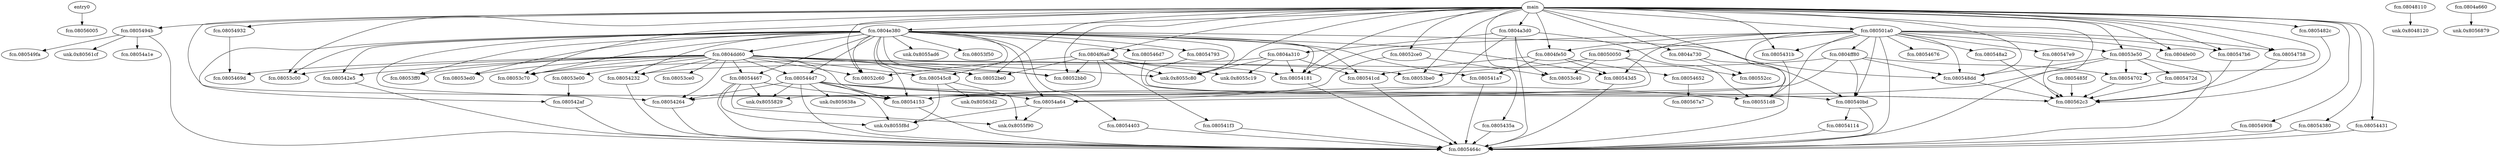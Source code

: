 digraph code {
  "0x08048164" [label="entry0"];
  "0x08048164" -> "0x08056005";
  "0x08056005" [label="fcn.08056005"];
  "0x0804f770" [label="main"];
  "0x0804f770" -> "0x08054932";
  "0x08054932" [label="fcn.08054932"];
  "0x0804f770" -> "0x08054908";
  "0x08054908" [label="fcn.08054908"];
  "0x0804f770" -> "0x08054380";
  "0x08054380" [label="fcn.08054380"];
  "0x0804f770" -> "0x0805494b";
  "0x0805494b" [label="fcn.0805494b"];
  "0x0804f770" -> "0x08053e50";
  "0x08053e50" [label="fcn.08053e50"];
  "0x0804f770" -> "0x08052ce0";
  "0x08052ce0" [label="fcn.08052ce0"];
  "0x0804f770" -> "0x0804fe50";
  "0x0804fe50" [label="fcn.0804fe50"];
  "0x0804f770" -> "0x08053c70";
  "0x08053c70" [label="fcn.08053c70"];
  "0x0804f770" -> "0x08052c60";
  "0x08052c60" [label="fcn.08052c60"];
  "0x0804f770" -> "0x08052bb0";
  "0x08052bb0" [label="fcn.08052bb0"];
  "0x0804f770" -> "0x08054431";
  "0x08054431" [label="fcn.08054431"];
  "0x0804f770" -> "0x08052be0";
  "0x08052be0" [label="fcn.08052be0"];
  "0x0804f770" -> "0x0804a730";
  "0x0804a730" [label="fcn.0804a730"];
  "0x0804f770" -> "0x0804e380";
  "0x0804e380" [label="fcn.0804e380"];
  "0x0804f770" -> "0x0804f6a0";
  "0x0804f6a0" [label="fcn.0804f6a0"];
  "0x0804f770" -> "0x08054181";
  "0x08054181" [label="fcn.08054181"];
  "0x0804f770" -> "0x08053be0";
  "0x08053be0" [label="fcn.08053be0"];
  "0x0804f770" -> "0x08053c00";
  "0x08053c00" [label="fcn.08053c00"];
  "0x0804f770" -> "0x0805435a";
  "0x0805435a" [label="fcn.0805435a"];
  "0x0804f770" -> "0x08054153";
  "0x08054153" [label="fcn.08054153"];
  "0x0804f770" -> "0x080501a0";
  "0x080501a0" [label="fcn.080501a0"];
  "0x0804f770" -> "0x0805431b";
  "0x0805431b" [label="fcn.0805431b"];
  "0x0804f770" -> "0x08055c80";
  "0x08055c80" [label="unk.0x8055c80"];
  "0x0804f770" -> "0x0805464c";
  "0x0805464c" [label="fcn.0805464c"];
  "0x0804f770" -> "0x080547b6";
  "0x080547b6" [label="fcn.080547b6"];
  "0x0804f770" -> "0x080548dd";
  "0x080548dd" [label="fcn.080548dd"];
  "0x0804f770" -> "0x080540bd";
  "0x080540bd" [label="fcn.080540bd"];
  "0x0804f770" -> "0x08054702";
  "0x08054702" [label="fcn.08054702"];
  "0x0804f770" -> "0x08054758";
  "0x08054758" [label="fcn.08054758"];
  "0x0804f770" -> "0x0804fe00";
  "0x0804fe00" [label="fcn.0804fe00"];
  "0x0804f770" -> "0x0805482c";
  "0x0805482c" [label="fcn.0805482c"];
  "0x0804f770" -> "0x0804a3d0";
  "0x0804a3d0" [label="fcn.0804a3d0"];
  "0x08048110" [label="fcn.08048110"];
  "0x08048110" -> "0x08048120";
  "0x08048120" [label="unk.0x8048120"];
  "0x080543d5" [label="fcn.080543d5"];
  "0x080543d5" -> "0x0805464c";
  "0x0805464c" [label="fcn.0805464c"];
  "0x08054153" [label="fcn.08054153"];
  "0x08054153" -> "0x0805464c";
  "0x0805464c" [label="fcn.0805464c"];
  "0x080548dd" [label="fcn.080548dd"];
  "0x080548dd" -> "0x080562c3";
  "0x080562c3" [label="fcn.080562c3"];
  "0x080540bd" [label="fcn.080540bd"];
  "0x080540bd" -> "0x08054114";
  "0x08054114" [label="fcn.08054114"];
  "0x080540bd" -> "0x0805464c";
  "0x0805464c" [label="fcn.0805464c"];
  "0x080548a2" [label="fcn.080548a2"];
  "0x080548a2" -> "0x080562c3";
  "0x080562c3" [label="fcn.080562c3"];
  "0x08054702" [label="fcn.08054702"];
  "0x08054702" -> "0x080562c3";
  "0x080562c3" [label="fcn.080562c3"];
  "0x0805482c" [label="fcn.0805482c"];
  "0x0805482c" -> "0x080562c3";
  "0x080562c3" [label="fcn.080562c3"];
  "0x0805431b" [label="fcn.0805431b"];
  "0x0805431b" -> "0x0805464c";
  "0x0805464c" [label="fcn.0805464c"];
  "0x08054758" [label="fcn.08054758"];
  "0x08054758" -> "0x080562c3";
  "0x080562c3" [label="fcn.080562c3"];
  "0x080547b6" [label="fcn.080547b6"];
  "0x080547b6" -> "0x080562c3";
  "0x080562c3" [label="fcn.080562c3"];
  "0x08054181" [label="fcn.08054181"];
  "0x08054181" -> "0x0805464c";
  "0x0805464c" [label="fcn.0805464c"];
  "0x080541cd" [label="fcn.080541cd"];
  "0x080541cd" -> "0x0805464c";
  "0x0805464c" [label="fcn.0805464c"];
  "0x08054232" [label="fcn.08054232"];
  "0x08054232" -> "0x0805464c";
  "0x0805464c" [label="fcn.0805464c"];
  "0x0804a310" [label="fcn.0804a310"];
  "0x0804a310" -> "0x08054181";
  "0x08054181" [label="fcn.08054181"];
  "0x0804a310" -> "0x08055c80";
  "0x08055c80" [label="unk.0x8055c80"];
  "0x0804a310" -> "0x080541cd";
  "0x080541cd" [label="fcn.080541cd"];
  "0x0804a310" -> "0x08054232";
  "0x08054232" [label="fcn.08054232"];
  "0x0804a310" -> "0x08055c19";
  "0x08055c19" [label="unk.0x8055c19"];
  "0x0804a660" [label="fcn.0804a660"];
  "0x0804a660" -> "0x08056879";
  "0x08056879" [label="unk.0x8056879"];
  "0x0805485f" [label="fcn.0805485f"];
  "0x0805485f" -> "0x080562c3";
  "0x080562c3" [label="fcn.080562c3"];
  "0x080546d7" [label="fcn.080546d7"];
  "0x080546d7" -> "0x080562c3";
  "0x080562c3" [label="fcn.080562c3"];
  "0x08054264" [label="fcn.08054264"];
  "0x08054264" -> "0x0805464c";
  "0x0805464c" [label="fcn.0805464c"];
  "0x08053e00" [label="fcn.08053e00"];
  "0x08053e00" -> "0x080542af";
  "0x080542af" [label="fcn.080542af"];
  "0x080544d7" [label="fcn.080544d7"];
  "0x080544d7" -> "0x08054264";
  "0x08054264" [label="fcn.08054264"];
  "0x080544d7" -> "0x0805638a";
  "0x0805638a" [label="unk.0x805638a"];
  "0x080544d7" -> "0x080540bd";
  "0x080540bd" [label="fcn.080540bd"];
  "0x080544d7" -> "0x0805464c";
  "0x0805464c" [label="fcn.0805464c"];
  "0x080544d7" -> "0x08054153";
  "0x08054153" [label="fcn.08054153"];
  "0x080544d7" -> "0x08054a64";
  "0x08054a64" [label="fcn.08054a64"];
  "0x080544d7" -> "0x080551d8";
  "0x080551d8" [label="fcn.080551d8"];
  "0x080544d7" -> "0x08055829";
  "0x08055829" [label="unk.0x8055829"];
  "0x080544d7" -> "0x08055f8d";
  "0x08055f8d" [label="unk.0x8055f8d"];
  "0x080545c8" [label="fcn.080545c8"];
  "0x080545c8" -> "0x08055f90";
  "0x08055f90" [label="unk.0x8055f90"];
  "0x080545c8" -> "0x08055f8d";
  "0x08055f8d" [label="unk.0x8055f8d"];
  "0x080545c8" -> "0x080563d2";
  "0x080563d2" [label="unk.0x80563d2"];
  "0x080542e5" [label="fcn.080542e5"];
  "0x080542e5" -> "0x0805464c";
  "0x0805464c" [label="fcn.0805464c"];
  "0x08054467" [label="fcn.08054467"];
  "0x08054467" -> "0x0805464c";
  "0x0805464c" [label="fcn.0805464c"];
  "0x08054467" -> "0x08055f90";
  "0x08055f90" [label="unk.0x8055f90"];
  "0x08054467" -> "0x08055f8d";
  "0x08055f8d" [label="unk.0x8055f8d"];
  "0x08054467" -> "0x08055829";
  "0x08055829" [label="unk.0x8055829"];
  "0x08054467" -> "0x08054153";
  "0x08054153" [label="fcn.08054153"];
  "0x0804dd60" [label="fcn.0804dd60"];
  "0x0804dd60" -> "0x0805469d";
  "0x0805469d" [label="fcn.0805469d"];
  "0x0804dd60" -> "0x08053ff0";
  "0x08053ff0" [label="fcn.08053ff0"];
  "0x0804dd60" -> "0x08053be0";
  "0x08053be0" [label="fcn.08053be0"];
  "0x0804dd60" -> "0x08052c60";
  "0x08052c60" [label="fcn.08052c60"];
  "0x0804dd60" -> "0x08054264";
  "0x08054264" [label="fcn.08054264"];
  "0x0804dd60" -> "0x08053e00";
  "0x08053e00" [label="fcn.08053e00"];
  "0x0804dd60" -> "0x08053ed0";
  "0x08053ed0" [label="fcn.08053ed0"];
  "0x0804dd60" -> "0x08053c00";
  "0x08053c00" [label="fcn.08053c00"];
  "0x0804dd60" -> "0x08054153";
  "0x08054153" [label="fcn.08054153"];
  "0x0804dd60" -> "0x08052bb0";
  "0x08052bb0" [label="fcn.08052bb0"];
  "0x0804dd60" -> "0x080544d7";
  "0x080544d7" [label="fcn.080544d7"];
  "0x0804dd60" -> "0x080545c8";
  "0x080545c8" [label="fcn.080545c8"];
  "0x0804dd60" -> "0x080542e5";
  "0x080542e5" [label="fcn.080542e5"];
  "0x0804dd60" -> "0x08053c70";
  "0x08053c70" [label="fcn.08053c70"];
  "0x0804dd60" -> "0x08053ce0";
  "0x08053ce0" [label="fcn.08053ce0"];
  "0x0804dd60" -> "0x08054232";
  "0x08054232" [label="fcn.08054232"];
  "0x0804dd60" -> "0x08052be0";
  "0x08052be0" [label="fcn.08052be0"];
  "0x0804dd60" -> "0x08054467";
  "0x08054467" [label="fcn.08054467"];
  "0x0804dd60" -> "0x08055c80";
  "0x08055c80" [label="unk.0x8055c80"];
  "0x08054793" [label="fcn.08054793"];
  "0x08054793" -> "0x080562c3";
  "0x080562c3" [label="fcn.080562c3"];
  "0x08054a64" [label="fcn.08054a64"];
  "0x08054a64" -> "0x08055f90";
  "0x08055f90" [label="unk.0x8055f90"];
  "0x08054a64" -> "0x08055f8d";
  "0x08055f8d" [label="unk.0x8055f8d"];
  "0x080541a7" [label="fcn.080541a7"];
  "0x080541a7" -> "0x0805464c";
  "0x0805464c" [label="fcn.0805464c"];
  "0x08054403" [label="fcn.08054403"];
  "0x08054403" -> "0x0805464c";
  "0x0805464c" [label="fcn.0805464c"];
  "0x080542af" [label="fcn.080542af"];
  "0x080542af" -> "0x0805464c";
  "0x0805464c" [label="fcn.0805464c"];
  "0x080541f3" [label="fcn.080541f3"];
  "0x080541f3" -> "0x0805464c";
  "0x0805464c" [label="fcn.0805464c"];
  "0x08054932" [label="fcn.08054932"];
  "0x08054932" -> "0x0805469d";
  "0x0805469d" [label="fcn.0805469d"];
  "0x08054908" [label="fcn.08054908"];
  "0x08054908" -> "0x0805464c";
  "0x0805464c" [label="fcn.0805464c"];
  "0x08054380" [label="fcn.08054380"];
  "0x08054380" -> "0x0805464c";
  "0x0805464c" [label="fcn.0805464c"];
  "0x0805494b" [label="fcn.0805494b"];
  "0x0805494b" -> "0x0805464c";
  "0x0805464c" [label="fcn.0805464c"];
  "0x0805494b" -> "0x08054a1e";
  "0x08054a1e" [label="fcn.08054a1e"];
  "0x0805494b" -> "0x080549fa";
  "0x080549fa" [label="fcn.080549fa"];
  "0x0805494b" -> "0x080561cf";
  "0x080561cf" [label="unk.0x80561cf"];
  "0x08053e50" [label="fcn.08053e50"];
  "0x08053e50" -> "0x0805464c";
  "0x0805464c" [label="fcn.0805464c"];
  "0x08053e50" -> "0x080548dd";
  "0x080548dd" [label="fcn.080548dd"];
  "0x08053e50" -> "0x08054702";
  "0x08054702" [label="fcn.08054702"];
  "0x08053e50" -> "0x0805472d";
  "0x0805472d" [label="fcn.0805472d"];
  "0x08053e50" -> "0x08054153";
  "0x08054153" [label="fcn.08054153"];
  "0x0805472d" [label="fcn.0805472d"];
  "0x0805472d" -> "0x080562c3";
  "0x080562c3" [label="fcn.080562c3"];
  "0x08052ce0" [label="fcn.08052ce0"];
  "0x08052ce0" -> "0x08054a64";
  "0x08054a64" [label="fcn.08054a64"];
  "0x08052ce0" -> "0x08053c40";
  "0x08053c40" [label="fcn.08053c40"];
  "0x0804fe50" [label="fcn.0804fe50"];
  "0x0804fe50" -> "0x080543d5";
  "0x080543d5" [label="fcn.080543d5"];
  "0x0804fe50" -> "0x080541a7";
  "0x080541a7" [label="fcn.080541a7"];
  "0x0804fe50" -> "0x080541cd";
  "0x080541cd" [label="fcn.080541cd"];
  "0x0804fe50" -> "0x08054652";
  "0x08054652" [label="fcn.08054652"];
  "0x08054652" [label="fcn.08054652"];
  "0x08054652" -> "0x080567a7";
  "0x080567a7" [label="fcn.080567a7"];
  "0x08054431" [label="fcn.08054431"];
  "0x08054431" -> "0x0805464c";
  "0x0805464c" [label="fcn.0805464c"];
  "0x0804a730" [label="fcn.0804a730"];
  "0x0804a730" -> "0x080551d8";
  "0x080551d8" [label="fcn.080551d8"];
  "0x0804a730" -> "0x080552cc";
  "0x080552cc" [label="fcn.080552cc"];
  "0x0804e380" [label="fcn.0804e380"];
  "0x0804e380" -> "0x080543d5";
  "0x080543d5" [label="fcn.080543d5"];
  "0x0804e380" -> "0x08054181";
  "0x08054181" [label="fcn.08054181"];
  "0x0804e380" -> "0x0804dd60";
  "0x0804dd60" [label="fcn.0804dd60"];
  "0x0804e380" -> "0x080548dd";
  "0x080548dd" [label="fcn.080548dd"];
  "0x0804e380" -> "0x080546d7";
  "0x080546d7" [label="fcn.080546d7"];
  "0x0804e380" -> "0x08054793";
  "0x08054793" [label="fcn.08054793"];
  "0x0804e380" -> "0x08055c80";
  "0x08055c80" [label="unk.0x8055c80"];
  "0x0804e380" -> "0x08054a64";
  "0x08054a64" [label="fcn.08054a64"];
  "0x0804e380" -> "0x08052c60";
  "0x08052c60" [label="fcn.08052c60"];
  "0x0804e380" -> "0x08052bb0";
  "0x08052bb0" [label="fcn.08052bb0"];
  "0x0804e380" -> "0x08053c00";
  "0x08053c00" [label="fcn.08053c00"];
  "0x0804e380" -> "0x080541a7";
  "0x080541a7" [label="fcn.080541a7"];
  "0x0804e380" -> "0x08053ff0";
  "0x08053ff0" [label="fcn.08053ff0"];
  "0x0804e380" -> "0x08054264";
  "0x08054264" [label="fcn.08054264"];
  "0x0804e380" -> "0x08054153";
  "0x08054153" [label="fcn.08054153"];
  "0x0804e380" -> "0x08052be0";
  "0x08052be0" [label="fcn.08052be0"];
  "0x0804e380" -> "0x080542e5";
  "0x080542e5" [label="fcn.080542e5"];
  "0x0804e380" -> "0x08053c70";
  "0x08053c70" [label="fcn.08053c70"];
  "0x0804e380" -> "0x080544d7";
  "0x080544d7" [label="fcn.080544d7"];
  "0x0804e380" -> "0x080545c8";
  "0x080545c8" [label="fcn.080545c8"];
  "0x0804e380" -> "0x08055ad6";
  "0x08055ad6" [label="unk.0x8055ad6"];
  "0x0804e380" -> "0x08053ed0";
  "0x08053ed0" [label="fcn.08053ed0"];
  "0x0804e380" -> "0x08054403";
  "0x08054403" [label="fcn.08054403"];
  "0x0804e380" -> "0x08054232";
  "0x08054232" [label="fcn.08054232"];
  "0x0804e380" -> "0x080541cd";
  "0x080541cd" [label="fcn.080541cd"];
  "0x0804e380" -> "0x08053f50";
  "0x08053f50" [label="fcn.08053f50"];
  "0x0804e380" -> "0x08054467";
  "0x08054467" [label="fcn.08054467"];
  "0x0804e380" -> "0x080542af";
  "0x080542af" [label="fcn.080542af"];
  "0x0804f6a0" [label="fcn.0804f6a0"];
  "0x0804f6a0" -> "0x08054181";
  "0x08054181" [label="fcn.08054181"];
  "0x0804f6a0" -> "0x08052c60";
  "0x08052c60" [label="fcn.08052c60"];
  "0x0804f6a0" -> "0x08052bb0";
  "0x08052bb0" [label="fcn.08052bb0"];
  "0x0804f6a0" -> "0x08054264";
  "0x08054264" [label="fcn.08054264"];
  "0x0804f6a0" -> "0x080541f3";
  "0x080541f3" [label="fcn.080541f3"];
  "0x0804f6a0" -> "0x08055c80";
  "0x08055c80" [label="unk.0x8055c80"];
  "0x0804f6a0" -> "0x08052be0";
  "0x08052be0" [label="fcn.08052be0"];
  "0x0804f6a0" -> "0x08055c19";
  "0x08055c19" [label="unk.0x8055c19"];
  "0x0805435a" [label="fcn.0805435a"];
  "0x0805435a" -> "0x0805464c";
  "0x0805464c" [label="fcn.0805464c"];
  "0x080501a0" [label="fcn.080501a0"];
  "0x080501a0" -> "0x08054181";
  "0x08054181" [label="fcn.08054181"];
  "0x080501a0" -> "0x08053e50";
  "0x08053e50" [label="fcn.08053e50"];
  "0x080501a0" -> "0x0804fe50";
  "0x0804fe50" [label="fcn.0804fe50"];
  "0x080501a0" -> "0x080543d5";
  "0x080543d5" [label="fcn.080543d5"];
  "0x080501a0" -> "0x080551d8";
  "0x080551d8" [label="fcn.080551d8"];
  "0x080501a0" -> "0x080548dd";
  "0x080548dd" [label="fcn.080548dd"];
  "0x080501a0" -> "0x080540bd";
  "0x080540bd" [label="fcn.080540bd"];
  "0x080501a0" -> "0x080548a2";
  "0x080548a2" [label="fcn.080548a2"];
  "0x080501a0" -> "0x0804fe00";
  "0x0804fe00" [label="fcn.0804fe00"];
  "0x080501a0" -> "0x08050050";
  "0x08050050" [label="fcn.08050050"];
  "0x080501a0" -> "0x0805464c";
  "0x0805464c" [label="fcn.0805464c"];
  "0x080501a0" -> "0x080547e9";
  "0x080547e9" [label="fcn.080547e9"];
  "0x080501a0" -> "0x0804ff80";
  "0x0804ff80" [label="fcn.0804ff80"];
  "0x080501a0" -> "0x08054153";
  "0x08054153" [label="fcn.08054153"];
  "0x080501a0" -> "0x0805431b";
  "0x0805431b" [label="fcn.0805431b"];
  "0x080501a0" -> "0x08054758";
  "0x08054758" [label="fcn.08054758"];
  "0x080501a0" -> "0x080547b6";
  "0x080547b6" [label="fcn.080547b6"];
  "0x080501a0" -> "0x08054676";
  "0x08054676" [label="fcn.08054676"];
  "0x0804a3d0" [label="fcn.0804a3d0"];
  "0x0804a3d0" -> "0x080551d8";
  "0x080551d8" [label="fcn.080551d8"];
  "0x0804a3d0" -> "0x0805464c";
  "0x0805464c" [label="fcn.0805464c"];
  "0x0804a3d0" -> "0x0804a310";
  "0x0804a310" [label="fcn.0804a310"];
  "0x0804a3d0" -> "0x08055829";
  "0x08055829" [label="unk.0x8055829"];
  "0x0804a3d0" -> "0x08053c40";
  "0x08053c40" [label="fcn.08053c40"];
  "0x08050050" [label="fcn.08050050"];
  "0x08050050" -> "0x080552cc";
  "0x080552cc" [label="fcn.080552cc"];
  "0x08050050" -> "0x08053be0";
  "0x08053be0" [label="fcn.08053be0"];
  "0x08050050" -> "0x08054a64";
  "0x08054a64" [label="fcn.08054a64"];
  "0x08050050" -> "0x08053c40";
  "0x08053c40" [label="fcn.08053c40"];
  "0x080547e9" [label="fcn.080547e9"];
  "0x080547e9" -> "0x080562c3";
  "0x080562c3" [label="fcn.080562c3"];
  "0x0804ff80" [label="fcn.0804ff80"];
  "0x0804ff80" -> "0x08054153";
  "0x08054153" [label="fcn.08054153"];
  "0x0804ff80" -> "0x080548dd";
  "0x080548dd" [label="fcn.080548dd"];
  "0x0804ff80" -> "0x08053c70";
  "0x08053c70" [label="fcn.08053c70"];
  "0x0804ff80" -> "0x080540bd";
  "0x080540bd" [label="fcn.080540bd"];
  "0x0804ff80" -> "0x08054702";
  "0x08054702" [label="fcn.08054702"];
  "0x08054114" [label="fcn.08054114"];
  "0x08054114" -> "0x0805464c";
  "0x0805464c" [label="fcn.0805464c"];
}